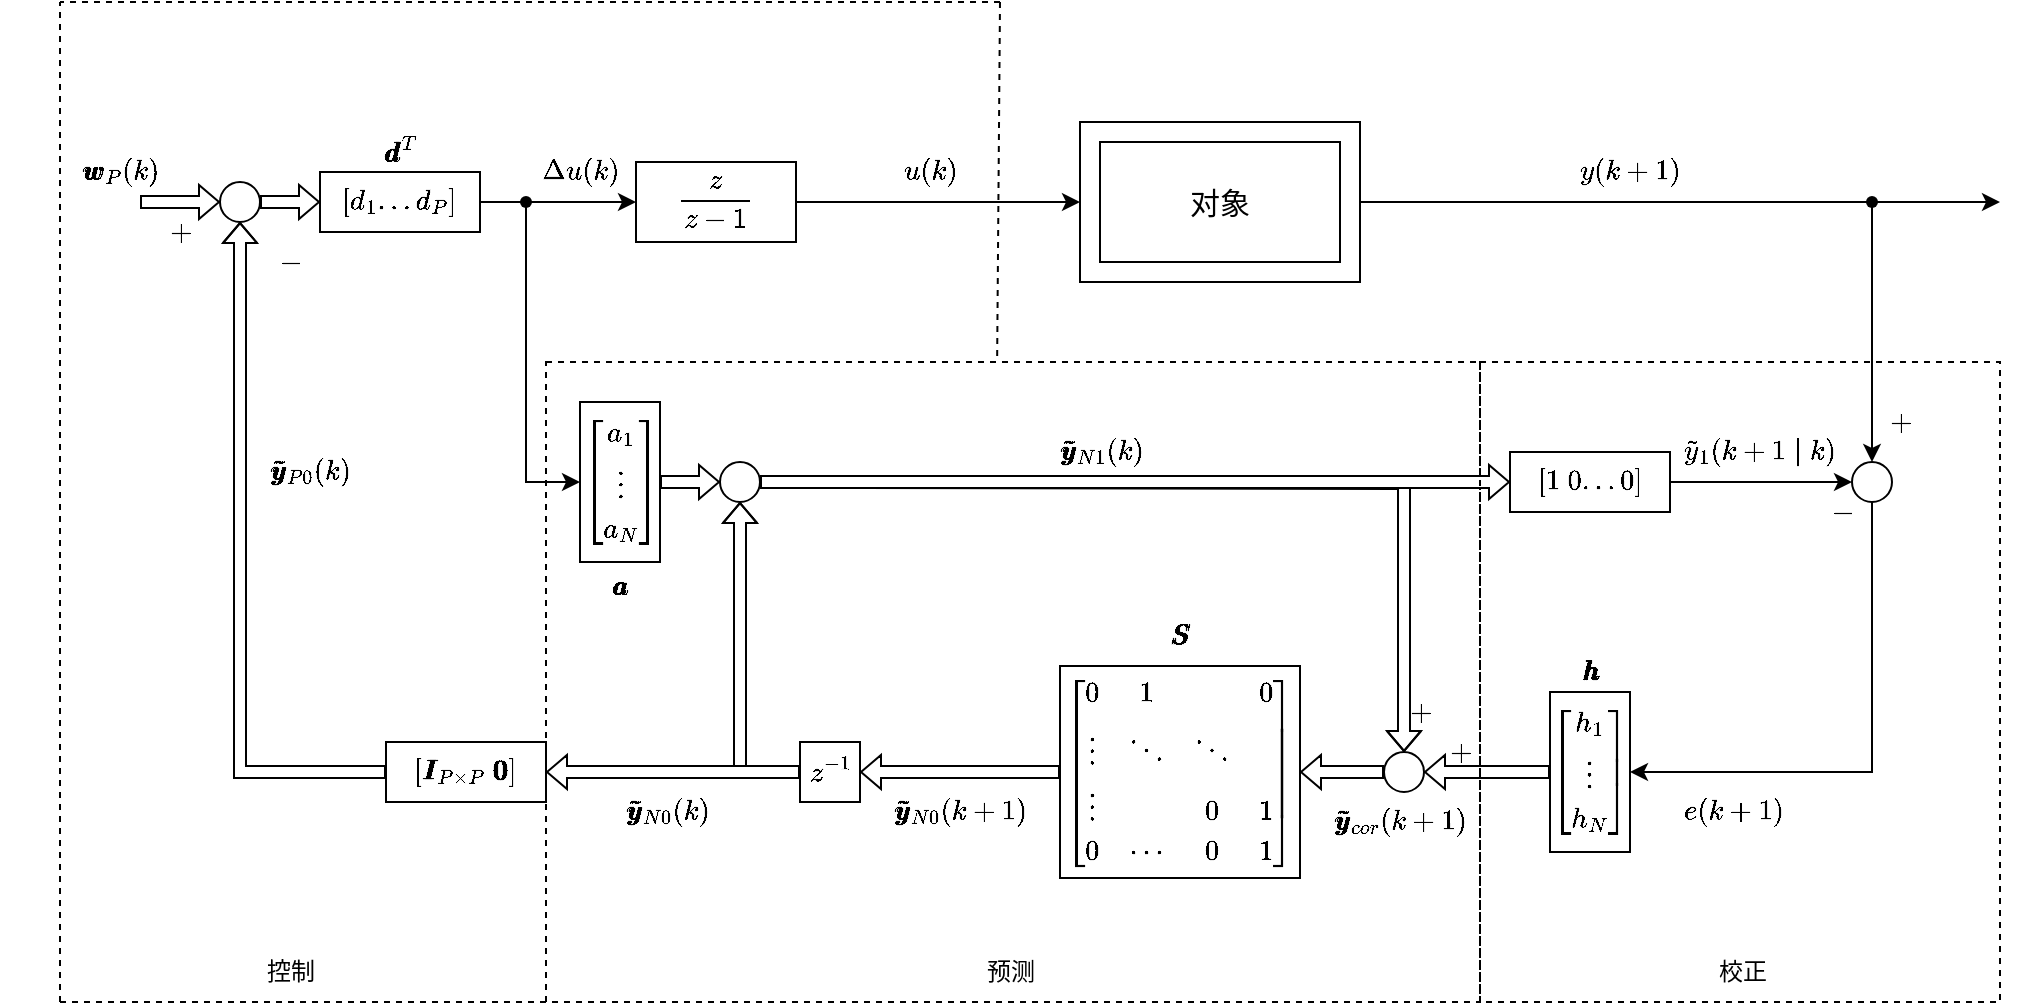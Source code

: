 <mxfile version="23.1.5" type="device">
  <diagram name="第 1 页" id="Ig12-zRBxRoTPVa7eKiv">
    <mxGraphModel dx="1592" dy="969" grid="0" gridSize="10" guides="1" tooltips="1" connect="1" arrows="1" fold="1" page="0" pageScale="1" pageWidth="1169" pageHeight="827" math="1" shadow="0">
      <root>
        <mxCell id="0" />
        <mxCell id="1" parent="0" />
        <mxCell id="iq5UaAVDB56gOranLsDp-84" value="" style="rounded=0;whiteSpace=wrap;html=1;fillColor=none;dashed=1;" parent="1" vertex="1">
          <mxGeometry x="363" y="260" width="467" height="320" as="geometry" />
        </mxCell>
        <mxCell id="iq5UaAVDB56gOranLsDp-42" style="edgeStyle=orthogonalEdgeStyle;rounded=0;orthogonalLoop=1;jettySize=auto;html=1;exitX=1;exitY=0.5;exitDx=0;exitDy=0;" parent="1" source="iq5UaAVDB56gOranLsDp-9" edge="1">
          <mxGeometry relative="1" as="geometry">
            <mxPoint x="1090" y="180" as="targetPoint" />
          </mxGeometry>
        </mxCell>
        <mxCell id="iq5UaAVDB56gOranLsDp-9" value="" style="rounded=0;whiteSpace=wrap;html=1;" parent="1" vertex="1">
          <mxGeometry x="630" y="140" width="140" height="80" as="geometry" />
        </mxCell>
        <mxCell id="iq5UaAVDB56gOranLsDp-1" value="" style="ellipse;whiteSpace=wrap;html=1;aspect=fixed;" parent="1" vertex="1">
          <mxGeometry x="450" y="310" width="20" height="20" as="geometry" />
        </mxCell>
        <mxCell id="iq5UaAVDB56gOranLsDp-40" style="edgeStyle=orthogonalEdgeStyle;rounded=0;orthogonalLoop=1;jettySize=auto;html=1;exitX=1;exitY=0.5;exitDx=0;exitDy=0;entryX=0;entryY=0.5;entryDx=0;entryDy=0;" parent="1" source="iq5UaAVDB56gOranLsDp-2" target="iq5UaAVDB56gOranLsDp-4" edge="1">
          <mxGeometry relative="1" as="geometry" />
        </mxCell>
        <mxCell id="iq5UaAVDB56gOranLsDp-2" value="$$[d_1 ... d_P]$$" style="rounded=0;whiteSpace=wrap;html=1;" parent="1" vertex="1">
          <mxGeometry x="250" y="165" width="80" height="30" as="geometry" />
        </mxCell>
        <mxCell id="iq5UaAVDB56gOranLsDp-3" value="$$\pmb{d}^T$$" style="text;html=1;align=center;verticalAlign=middle;resizable=0;points=[];autosize=1;strokeColor=none;fillColor=none;" parent="1" vertex="1">
          <mxGeometry x="240" y="140" width="100" height="30" as="geometry" />
        </mxCell>
        <mxCell id="iq5UaAVDB56gOranLsDp-41" style="edgeStyle=orthogonalEdgeStyle;rounded=0;orthogonalLoop=1;jettySize=auto;html=1;exitX=1;exitY=0.5;exitDx=0;exitDy=0;entryX=0;entryY=0.5;entryDx=0;entryDy=0;" parent="1" source="iq5UaAVDB56gOranLsDp-4" target="iq5UaAVDB56gOranLsDp-9" edge="1">
          <mxGeometry relative="1" as="geometry" />
        </mxCell>
        <mxCell id="iq5UaAVDB56gOranLsDp-4" value="$$\frac{z}{z-1}$$" style="rounded=0;whiteSpace=wrap;html=1;" parent="1" vertex="1">
          <mxGeometry x="408" y="160" width="80" height="40" as="geometry" />
        </mxCell>
        <mxCell id="iq5UaAVDB56gOranLsDp-8" value="&lt;font style=&quot;font-size: 15px;&quot;&gt;对象&lt;/font&gt;" style="rounded=0;whiteSpace=wrap;html=1;" parent="1" vertex="1">
          <mxGeometry x="640" y="150" width="120" height="60" as="geometry" />
        </mxCell>
        <mxCell id="iq5UaAVDB56gOranLsDp-11" value="$$\begin{bmatrix}&lt;br&gt;a_1 \\&lt;br&gt;\vdots \\&lt;br&gt;a_N&lt;br&gt;\end{bmatrix}$$" style="rounded=0;whiteSpace=wrap;html=1;" parent="1" vertex="1">
          <mxGeometry x="380" y="280" width="40" height="80" as="geometry" />
        </mxCell>
        <mxCell id="iq5UaAVDB56gOranLsDp-38" value="" style="edgeStyle=orthogonalEdgeStyle;rounded=0;orthogonalLoop=1;jettySize=auto;html=1;" parent="1" source="iq5UaAVDB56gOranLsDp-12" target="iq5UaAVDB56gOranLsDp-37" edge="1">
          <mxGeometry relative="1" as="geometry" />
        </mxCell>
        <mxCell id="iq5UaAVDB56gOranLsDp-12" value="$$[1\ 0 ... 0]$$" style="rounded=0;whiteSpace=wrap;html=1;" parent="1" vertex="1">
          <mxGeometry x="845" y="305" width="80" height="30" as="geometry" />
        </mxCell>
        <mxCell id="iq5UaAVDB56gOranLsDp-14" value="$$\begin{bmatrix}&lt;br&gt;h_1 \\&lt;br&gt;\vdots \\&lt;br&gt;h_N&lt;br&gt;\end{bmatrix}$$" style="rounded=0;whiteSpace=wrap;html=1;" parent="1" vertex="1">
          <mxGeometry x="865" y="425" width="40" height="80" as="geometry" />
        </mxCell>
        <mxCell id="iq5UaAVDB56gOranLsDp-16" value="$$\begin{bmatrix}&lt;br&gt;0&amp;amp;1&amp;amp; &amp;amp;0\\&lt;br&gt;\vdots&amp;amp;\ddots&amp;amp;\ddots&amp;amp;\\&lt;br&gt;\vdots&amp;amp; &amp;amp;0&amp;amp;1\\&lt;br&gt;0&amp;amp;\cdots&amp;amp;0&amp;amp;1&lt;br&gt;\end{bmatrix}$$" style="rounded=0;whiteSpace=wrap;html=1;" parent="1" vertex="1">
          <mxGeometry x="620" y="412" width="120" height="106" as="geometry" />
        </mxCell>
        <mxCell id="iq5UaAVDB56gOranLsDp-17" value="$$z^{-1}$$" style="rounded=0;whiteSpace=wrap;html=1;" parent="1" vertex="1">
          <mxGeometry x="490" y="450" width="30" height="30" as="geometry" />
        </mxCell>
        <mxCell id="iq5UaAVDB56gOranLsDp-18" value="$$[\pmb{I}_{P\times P} \ \pmb{0}]$$" style="rounded=0;whiteSpace=wrap;html=1;" parent="1" vertex="1">
          <mxGeometry x="283" y="450" width="80" height="30" as="geometry" />
        </mxCell>
        <mxCell id="iq5UaAVDB56gOranLsDp-20" style="rounded=0;orthogonalLoop=1;jettySize=auto;html=1;entryX=0;entryY=0.5;entryDx=0;entryDy=0;shape=flexArrow;strokeWidth=1;width=6;endSize=3;endWidth=10;" parent="1" source="iq5UaAVDB56gOranLsDp-19" target="iq5UaAVDB56gOranLsDp-2" edge="1">
          <mxGeometry relative="1" as="geometry" />
        </mxCell>
        <mxCell id="iq5UaAVDB56gOranLsDp-19" value="" style="ellipse;whiteSpace=wrap;html=1;aspect=fixed;" parent="1" vertex="1">
          <mxGeometry x="200" y="170" width="20" height="20" as="geometry" />
        </mxCell>
        <mxCell id="iq5UaAVDB56gOranLsDp-22" style="rounded=0;orthogonalLoop=1;jettySize=auto;html=1;entryX=0.5;entryY=1;entryDx=0;entryDy=0;shape=flexArrow;strokeWidth=1;width=6;endSize=3;endWidth=10;exitX=0;exitY=0.5;exitDx=0;exitDy=0;edgeStyle=orthogonalEdgeStyle;" parent="1" source="iq5UaAVDB56gOranLsDp-18" target="iq5UaAVDB56gOranLsDp-19" edge="1">
          <mxGeometry relative="1" as="geometry">
            <mxPoint x="180" y="280" as="sourcePoint" />
            <mxPoint x="240" y="280" as="targetPoint" />
          </mxGeometry>
        </mxCell>
        <mxCell id="iq5UaAVDB56gOranLsDp-24" style="rounded=0;orthogonalLoop=1;jettySize=auto;html=1;entryX=0;entryY=0.5;entryDx=0;entryDy=0;shape=flexArrow;strokeWidth=1;width=6;endSize=3;endWidth=10;exitX=1;exitY=0.5;exitDx=0;exitDy=0;" parent="1" source="iq5UaAVDB56gOranLsDp-11" target="iq5UaAVDB56gOranLsDp-1" edge="1">
          <mxGeometry relative="1" as="geometry">
            <mxPoint x="470" y="320" as="sourcePoint" />
            <mxPoint x="530" y="320" as="targetPoint" />
          </mxGeometry>
        </mxCell>
        <mxCell id="iq5UaAVDB56gOranLsDp-27" style="rounded=0;orthogonalLoop=1;jettySize=auto;html=1;entryX=0;entryY=0.5;entryDx=0;entryDy=0;shape=flexArrow;strokeWidth=1;width=6;endSize=3;endWidth=10;" parent="1" target="iq5UaAVDB56gOranLsDp-19" edge="1">
          <mxGeometry relative="1" as="geometry">
            <mxPoint x="160" y="180" as="sourcePoint" />
            <mxPoint x="190" y="179.83" as="targetPoint" />
          </mxGeometry>
        </mxCell>
        <mxCell id="iq5UaAVDB56gOranLsDp-30" style="rounded=0;orthogonalLoop=1;jettySize=auto;html=1;entryX=0.5;entryY=1;entryDx=0;entryDy=0;shape=flexArrow;strokeWidth=1;width=6;endSize=3;endWidth=10;edgeStyle=orthogonalEdgeStyle;exitX=0;exitY=0.5;exitDx=0;exitDy=0;fillColor=default;" parent="1" source="iq5UaAVDB56gOranLsDp-17" target="iq5UaAVDB56gOranLsDp-1" edge="1">
          <mxGeometry relative="1" as="geometry">
            <mxPoint x="570" y="410" as="sourcePoint" />
            <mxPoint x="470" y="420" as="targetPoint" />
          </mxGeometry>
        </mxCell>
        <mxCell id="iq5UaAVDB56gOranLsDp-31" style="rounded=0;orthogonalLoop=1;jettySize=auto;html=1;shape=flexArrow;strokeWidth=1;width=6;endSize=3;endWidth=10;entryX=1;entryY=0.5;entryDx=0;entryDy=0;exitX=0;exitY=0.5;exitDx=0;exitDy=0;" parent="1" source="iq5UaAVDB56gOranLsDp-16" target="iq5UaAVDB56gOranLsDp-17" edge="1">
          <mxGeometry relative="1" as="geometry">
            <mxPoint x="620" y="440" as="sourcePoint" />
            <mxPoint x="600" y="440" as="targetPoint" />
          </mxGeometry>
        </mxCell>
        <mxCell id="iq5UaAVDB56gOranLsDp-32" value="" style="ellipse;whiteSpace=wrap;html=1;aspect=fixed;" parent="1" vertex="1">
          <mxGeometry x="782" y="455" width="20" height="20" as="geometry" />
        </mxCell>
        <mxCell id="iq5UaAVDB56gOranLsDp-33" style="rounded=0;orthogonalLoop=1;jettySize=auto;html=1;shape=flexArrow;strokeWidth=1;width=6;endSize=3;endWidth=10;entryX=1;entryY=0.5;entryDx=0;entryDy=0;exitX=0;exitY=0.5;exitDx=0;exitDy=0;" parent="1" source="iq5UaAVDB56gOranLsDp-32" target="iq5UaAVDB56gOranLsDp-16" edge="1">
          <mxGeometry relative="1" as="geometry">
            <mxPoint x="630" y="450" as="sourcePoint" />
            <mxPoint x="590" y="450" as="targetPoint" />
          </mxGeometry>
        </mxCell>
        <mxCell id="iq5UaAVDB56gOranLsDp-35" style="rounded=0;orthogonalLoop=1;jettySize=auto;html=1;shape=flexArrow;strokeWidth=1;width=6;endSize=3;endWidth=10;entryX=1;entryY=0.5;entryDx=0;entryDy=0;exitX=0;exitY=0.5;exitDx=0;exitDy=0;" parent="1" source="iq5UaAVDB56gOranLsDp-14" target="iq5UaAVDB56gOranLsDp-32" edge="1">
          <mxGeometry relative="1" as="geometry">
            <mxPoint x="780" y="450" as="sourcePoint" />
            <mxPoint x="750" y="450" as="targetPoint" />
          </mxGeometry>
        </mxCell>
        <mxCell id="iq5UaAVDB56gOranLsDp-36" style="rounded=0;orthogonalLoop=1;jettySize=auto;html=1;shape=flexArrow;strokeWidth=1;width=6;endSize=3;endWidth=10;entryX=0.5;entryY=0;entryDx=0;entryDy=0;edgeStyle=orthogonalEdgeStyle;startArrow=none;startFill=0;endArrow=block;endFill=0;" parent="1" target="iq5UaAVDB56gOranLsDp-32" edge="1">
          <mxGeometry relative="1" as="geometry">
            <mxPoint x="520" y="320" as="sourcePoint" />
            <mxPoint x="820" y="330" as="targetPoint" />
          </mxGeometry>
        </mxCell>
        <mxCell id="iq5UaAVDB56gOranLsDp-39" style="edgeStyle=orthogonalEdgeStyle;rounded=0;orthogonalLoop=1;jettySize=auto;html=1;exitX=0.5;exitY=1;exitDx=0;exitDy=0;entryX=1;entryY=0.5;entryDx=0;entryDy=0;" parent="1" source="iq5UaAVDB56gOranLsDp-37" target="iq5UaAVDB56gOranLsDp-14" edge="1">
          <mxGeometry relative="1" as="geometry" />
        </mxCell>
        <mxCell id="iq5UaAVDB56gOranLsDp-37" value="" style="ellipse;whiteSpace=wrap;html=1;aspect=fixed;" parent="1" vertex="1">
          <mxGeometry x="1016" y="310" width="20" height="20" as="geometry" />
        </mxCell>
        <mxCell id="iq5UaAVDB56gOranLsDp-45" style="edgeStyle=orthogonalEdgeStyle;rounded=0;orthogonalLoop=1;jettySize=auto;html=1;entryX=0;entryY=0.5;entryDx=0;entryDy=0;" parent="1" source="iq5UaAVDB56gOranLsDp-43" target="iq5UaAVDB56gOranLsDp-11" edge="1">
          <mxGeometry relative="1" as="geometry">
            <Array as="points">
              <mxPoint x="353" y="320" />
            </Array>
          </mxGeometry>
        </mxCell>
        <mxCell id="iq5UaAVDB56gOranLsDp-43" value="" style="shape=waypoint;sketch=0;fillStyle=solid;size=6;pointerEvents=1;points=[];fillColor=none;resizable=0;rotatable=0;perimeter=centerPerimeter;snapToPoint=1;" parent="1" vertex="1">
          <mxGeometry x="343" y="170" width="20" height="20" as="geometry" />
        </mxCell>
        <mxCell id="iq5UaAVDB56gOranLsDp-47" style="edgeStyle=orthogonalEdgeStyle;rounded=0;orthogonalLoop=1;jettySize=auto;html=1;entryX=0.5;entryY=0;entryDx=0;entryDy=0;" parent="1" source="iq5UaAVDB56gOranLsDp-46" target="iq5UaAVDB56gOranLsDp-37" edge="1">
          <mxGeometry relative="1" as="geometry">
            <Array as="points">
              <mxPoint x="1026" y="240" />
              <mxPoint x="1026" y="240" />
            </Array>
          </mxGeometry>
        </mxCell>
        <mxCell id="iq5UaAVDB56gOranLsDp-46" value="" style="shape=waypoint;sketch=0;fillStyle=solid;size=6;pointerEvents=1;points=[];fillColor=none;resizable=0;rotatable=0;perimeter=centerPerimeter;snapToPoint=1;" parent="1" vertex="1">
          <mxGeometry x="1016" y="170" width="20" height="20" as="geometry" />
        </mxCell>
        <mxCell id="iq5UaAVDB56gOranLsDp-28" style="rounded=0;orthogonalLoop=1;jettySize=auto;html=1;shape=flexArrow;strokeWidth=1;width=6;endSize=3;endWidth=10;exitX=1;exitY=0.5;exitDx=0;exitDy=0;fillColor=default;" parent="1" source="iq5UaAVDB56gOranLsDp-1" target="iq5UaAVDB56gOranLsDp-12" edge="1">
          <mxGeometry relative="1" as="geometry">
            <mxPoint x="530" y="320" as="sourcePoint" />
            <mxPoint x="560" y="319.71" as="targetPoint" />
          </mxGeometry>
        </mxCell>
        <mxCell id="iq5UaAVDB56gOranLsDp-29" style="rounded=0;orthogonalLoop=1;jettySize=auto;html=1;entryX=1;entryY=0.5;entryDx=0;entryDy=0;shape=flexArrow;strokeWidth=1;width=6;endSize=3;endWidth=10;exitX=0;exitY=0.5;exitDx=0;exitDy=0;fillColor=default;" parent="1" source="iq5UaAVDB56gOranLsDp-17" target="iq5UaAVDB56gOranLsDp-18" edge="1">
          <mxGeometry relative="1" as="geometry">
            <mxPoint x="470" y="417" as="sourcePoint" />
            <mxPoint x="510" y="417" as="targetPoint" />
          </mxGeometry>
        </mxCell>
        <mxCell id="iq5UaAVDB56gOranLsDp-53" value="$$\pmb{a}$$" style="text;html=1;align=center;verticalAlign=middle;resizable=0;points=[];autosize=1;strokeColor=none;fillColor=none;" parent="1" vertex="1">
          <mxGeometry x="355" y="357" width="90" height="30" as="geometry" />
        </mxCell>
        <mxCell id="iq5UaAVDB56gOranLsDp-54" value="$$\pmb{h}$$" style="text;html=1;align=center;verticalAlign=middle;resizable=0;points=[];autosize=1;strokeColor=none;fillColor=none;" parent="1" vertex="1">
          <mxGeometry x="840" y="400" width="90" height="30" as="geometry" />
        </mxCell>
        <mxCell id="iq5UaAVDB56gOranLsDp-55" value="$$\pmb{S}$$" style="text;html=1;align=center;verticalAlign=middle;resizable=0;points=[];autosize=1;strokeColor=none;fillColor=none;" parent="1" vertex="1">
          <mxGeometry x="635" y="382" width="90" height="30" as="geometry" />
        </mxCell>
        <mxCell id="iq5UaAVDB56gOranLsDp-56" value="$$\pmb{w}_P(k)$$" style="text;html=1;align=center;verticalAlign=middle;resizable=0;points=[];autosize=1;strokeColor=none;fillColor=none;" parent="1" vertex="1">
          <mxGeometry x="90" y="150" width="120" height="30" as="geometry" />
        </mxCell>
        <mxCell id="iq5UaAVDB56gOranLsDp-60" value="$$\pmb{\tilde y}_{P0}(k)$$" style="text;html=1;align=center;verticalAlign=middle;resizable=0;points=[];autosize=1;strokeColor=none;fillColor=none;" parent="1" vertex="1">
          <mxGeometry x="165" y="300" width="160" height="30" as="geometry" />
        </mxCell>
        <mxCell id="iq5UaAVDB56gOranLsDp-61" value="$$\Delta u(k)$$" style="text;html=1;align=center;verticalAlign=middle;resizable=0;points=[];autosize=1;strokeColor=none;fillColor=none;" parent="1" vertex="1">
          <mxGeometry x="325" y="150" width="110" height="30" as="geometry" />
        </mxCell>
        <mxCell id="iq5UaAVDB56gOranLsDp-62" value="$$u(k)$$" style="text;html=1;align=center;verticalAlign=middle;resizable=0;points=[];autosize=1;strokeColor=none;fillColor=none;" parent="1" vertex="1">
          <mxGeometry x="520" y="150" width="70" height="30" as="geometry" />
        </mxCell>
        <mxCell id="iq5UaAVDB56gOranLsDp-63" value="$$y(k+1)$$" style="text;html=1;align=center;verticalAlign=middle;resizable=0;points=[];autosize=1;strokeColor=none;fillColor=none;" parent="1" vertex="1">
          <mxGeometry x="865" y="150" width="80" height="30" as="geometry" />
        </mxCell>
        <mxCell id="iq5UaAVDB56gOranLsDp-65" value="$$+$$" style="text;html=1;align=center;verticalAlign=middle;resizable=0;points=[];autosize=1;strokeColor=none;fillColor=none;" parent="1" vertex="1">
          <mxGeometry x="150" y="180" width="60" height="30" as="geometry" />
        </mxCell>
        <mxCell id="iq5UaAVDB56gOranLsDp-66" value="$$-$$" style="text;html=1;align=center;verticalAlign=middle;resizable=0;points=[];autosize=1;strokeColor=none;fillColor=none;" parent="1" vertex="1">
          <mxGeometry x="210" y="195" width="50" height="30" as="geometry" />
        </mxCell>
        <mxCell id="iq5UaAVDB56gOranLsDp-67" value="$$+$$" style="text;html=1;align=center;verticalAlign=middle;resizable=0;points=[];autosize=1;strokeColor=none;fillColor=none;" parent="1" vertex="1">
          <mxGeometry x="1010" y="275" width="60" height="30" as="geometry" />
        </mxCell>
        <mxCell id="iq5UaAVDB56gOranLsDp-68" value="$$-$$" style="text;html=1;align=center;verticalAlign=middle;resizable=0;points=[];autosize=1;strokeColor=none;fillColor=none;" parent="1" vertex="1">
          <mxGeometry x="986" y="320" width="50" height="30" as="geometry" />
        </mxCell>
        <mxCell id="iq5UaAVDB56gOranLsDp-70" value="$$\pmb{\tilde y}_{N1}(k)$$" style="text;html=1;align=center;verticalAlign=middle;resizable=0;points=[];autosize=1;strokeColor=none;fillColor=none;" parent="1" vertex="1">
          <mxGeometry x="560" y="290" width="160" height="30" as="geometry" />
        </mxCell>
        <mxCell id="iq5UaAVDB56gOranLsDp-73" value="$$\tilde y_1(k+1\mid k)$$" style="text;html=1;align=center;verticalAlign=middle;resizable=0;points=[];autosize=1;strokeColor=none;fillColor=none;" parent="1" vertex="1">
          <mxGeometry x="890" y="290" width="160" height="30" as="geometry" />
        </mxCell>
        <mxCell id="iq5UaAVDB56gOranLsDp-74" value="$$e(k+1)$$" style="text;html=1;align=center;verticalAlign=middle;resizable=0;points=[];autosize=1;strokeColor=none;fillColor=none;" parent="1" vertex="1">
          <mxGeometry x="916" y="470" width="80" height="30" as="geometry" />
        </mxCell>
        <mxCell id="iq5UaAVDB56gOranLsDp-75" value="$$\pmb{\tilde y}_{cor}(k+1)$$" style="text;html=1;align=center;verticalAlign=middle;resizable=0;points=[];autosize=1;strokeColor=none;fillColor=none;" parent="1" vertex="1">
          <mxGeometry x="700" y="475" width="180" height="30" as="geometry" />
        </mxCell>
        <mxCell id="iq5UaAVDB56gOranLsDp-76" value="$$+$$" style="text;html=1;align=center;verticalAlign=middle;resizable=0;points=[];autosize=1;strokeColor=none;fillColor=none;" parent="1" vertex="1">
          <mxGeometry x="770" y="420" width="60" height="30" as="geometry" />
        </mxCell>
        <mxCell id="iq5UaAVDB56gOranLsDp-78" value="$$+$$" style="text;html=1;align=center;verticalAlign=middle;resizable=0;points=[];autosize=1;strokeColor=none;fillColor=none;" parent="1" vertex="1">
          <mxGeometry x="790" y="440" width="60" height="30" as="geometry" />
        </mxCell>
        <mxCell id="iq5UaAVDB56gOranLsDp-79" value="$$\pmb{\tilde y}_{N0}(k+1)$$" style="text;html=1;align=center;verticalAlign=middle;resizable=0;points=[];autosize=1;strokeColor=none;fillColor=none;" parent="1" vertex="1">
          <mxGeometry x="480" y="470" width="180" height="30" as="geometry" />
        </mxCell>
        <mxCell id="iq5UaAVDB56gOranLsDp-80" value="$$\pmb{\tilde y}_{N0}(k)$$" style="text;html=1;align=center;verticalAlign=middle;resizable=0;points=[];autosize=1;strokeColor=none;fillColor=none;" parent="1" vertex="1">
          <mxGeometry x="343" y="470" width="160" height="30" as="geometry" />
        </mxCell>
        <mxCell id="iq5UaAVDB56gOranLsDp-85" value="预测" style="text;html=1;align=center;verticalAlign=middle;resizable=0;points=[];autosize=1;strokeColor=none;fillColor=none;" parent="1" vertex="1">
          <mxGeometry x="570" y="550" width="50" height="30" as="geometry" />
        </mxCell>
        <mxCell id="iq5UaAVDB56gOranLsDp-86" value="" style="rounded=0;whiteSpace=wrap;html=1;fillColor=none;dashed=1;" parent="1" vertex="1">
          <mxGeometry x="830" y="260" width="260" height="320" as="geometry" />
        </mxCell>
        <mxCell id="iq5UaAVDB56gOranLsDp-87" value="校正" style="text;html=1;align=center;verticalAlign=middle;resizable=0;points=[];autosize=1;strokeColor=none;fillColor=none;" parent="1" vertex="1">
          <mxGeometry x="936" y="550" width="50" height="30" as="geometry" />
        </mxCell>
        <mxCell id="iq5UaAVDB56gOranLsDp-88" value="" style="endArrow=none;html=1;rounded=0;dashed=1;" parent="1" edge="1">
          <mxGeometry width="50" height="50" relative="1" as="geometry">
            <mxPoint x="120" y="580" as="sourcePoint" />
            <mxPoint x="120" y="80" as="targetPoint" />
          </mxGeometry>
        </mxCell>
        <mxCell id="iq5UaAVDB56gOranLsDp-89" value="" style="endArrow=none;html=1;rounded=0;dashed=1;entryX=0;entryY=1;entryDx=0;entryDy=0;" parent="1" target="iq5UaAVDB56gOranLsDp-84" edge="1">
          <mxGeometry width="50" height="50" relative="1" as="geometry">
            <mxPoint x="120" y="580" as="sourcePoint" />
            <mxPoint x="90" y="90" as="targetPoint" />
          </mxGeometry>
        </mxCell>
        <mxCell id="iq5UaAVDB56gOranLsDp-90" value="" style="endArrow=none;html=1;rounded=0;dashed=1;" parent="1" edge="1">
          <mxGeometry width="50" height="50" relative="1" as="geometry">
            <mxPoint x="590" y="80" as="sourcePoint" />
            <mxPoint x="120" y="80" as="targetPoint" />
          </mxGeometry>
        </mxCell>
        <mxCell id="iq5UaAVDB56gOranLsDp-91" value="" style="endArrow=none;html=1;rounded=0;dashed=1;entryX=0.483;entryY=0;entryDx=0;entryDy=0;entryPerimeter=0;" parent="1" target="iq5UaAVDB56gOranLsDp-84" edge="1">
          <mxGeometry width="50" height="50" relative="1" as="geometry">
            <mxPoint x="590" y="80" as="sourcePoint" />
            <mxPoint x="90" y="90" as="targetPoint" />
          </mxGeometry>
        </mxCell>
        <mxCell id="iq5UaAVDB56gOranLsDp-93" value="控制" style="text;html=1;align=center;verticalAlign=middle;resizable=0;points=[];autosize=1;strokeColor=none;fillColor=none;" parent="1" vertex="1">
          <mxGeometry x="210" y="550" width="50" height="30" as="geometry" />
        </mxCell>
      </root>
    </mxGraphModel>
  </diagram>
</mxfile>
